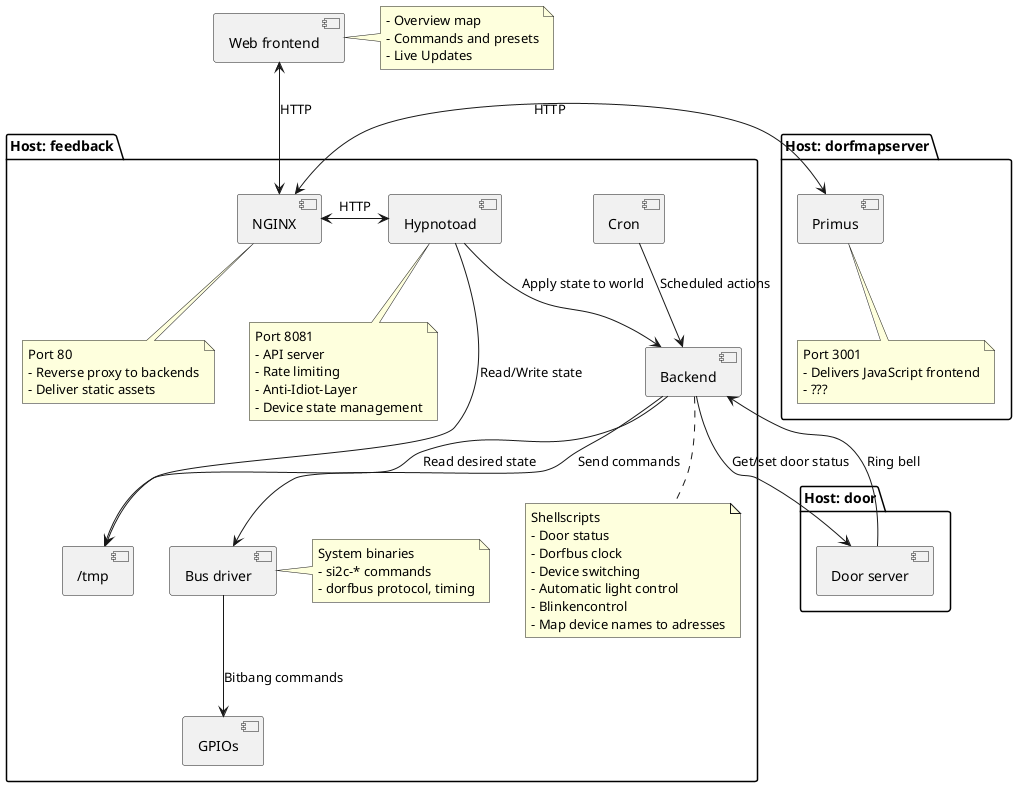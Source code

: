 @startuml
[Web frontend]
note right of "Web frontend"
- Overview map
- Commands and presets
- Live Updates
end note

package "Host: feedback" {
    [Cron]

    [NGINX]
    note bottom of "NGINX"
    Port 80
    - Reverse proxy to backends
    - Deliver static assets
    end note

    [Hypnotoad]
    note bottom of "Hypnotoad"
    Port 8081
    - API server
    - Rate limiting
    - Anti-Idiot-Layer
    - Device state management
    end note

    [Backend]
    note bottom of "Backend"
    Shellscripts
    - Door status
    - Dorfbus clock
    - Device switching
    - Automatic light control
    - Blinkencontrol
    - Map device names to adresses
    end note

    [Bus driver]
    note right of "Bus driver"
    System binaries
    - si2c-* commands
    - dorfbus protocol, timing
    end note

    [GPIOs]
    [/tmp]
}

package "Host: door" {
    [Door server]
}

package "Host: dorfmapserver" {
    [Primus]
    note bottom of "Primus"
    Port 3001
    - Delivers JavaScript frontend
    - ???
    end note
}

[Web frontend] <--> [NGINX] : HTTP
[NGINX] <-left-> [Primus] : HTTP
[NGINX] <-right-> [Hypnotoad] : HTTP

[Cron] --> [Backend] : Scheduled actions
[Hypnotoad] --> [/tmp] : Read/Write state
[Hypnotoad] --> [Backend] : Apply state to world
[Backend] --> [Door server] : Get/set door status
[Backend] --> [/tmp] : Read desired state
[Backend] --> [Bus driver] : Send commands
[Backend] <-- [Door server] : Ring bell
[Bus driver] --> [GPIOs] : Bitbang commands
@enduml
